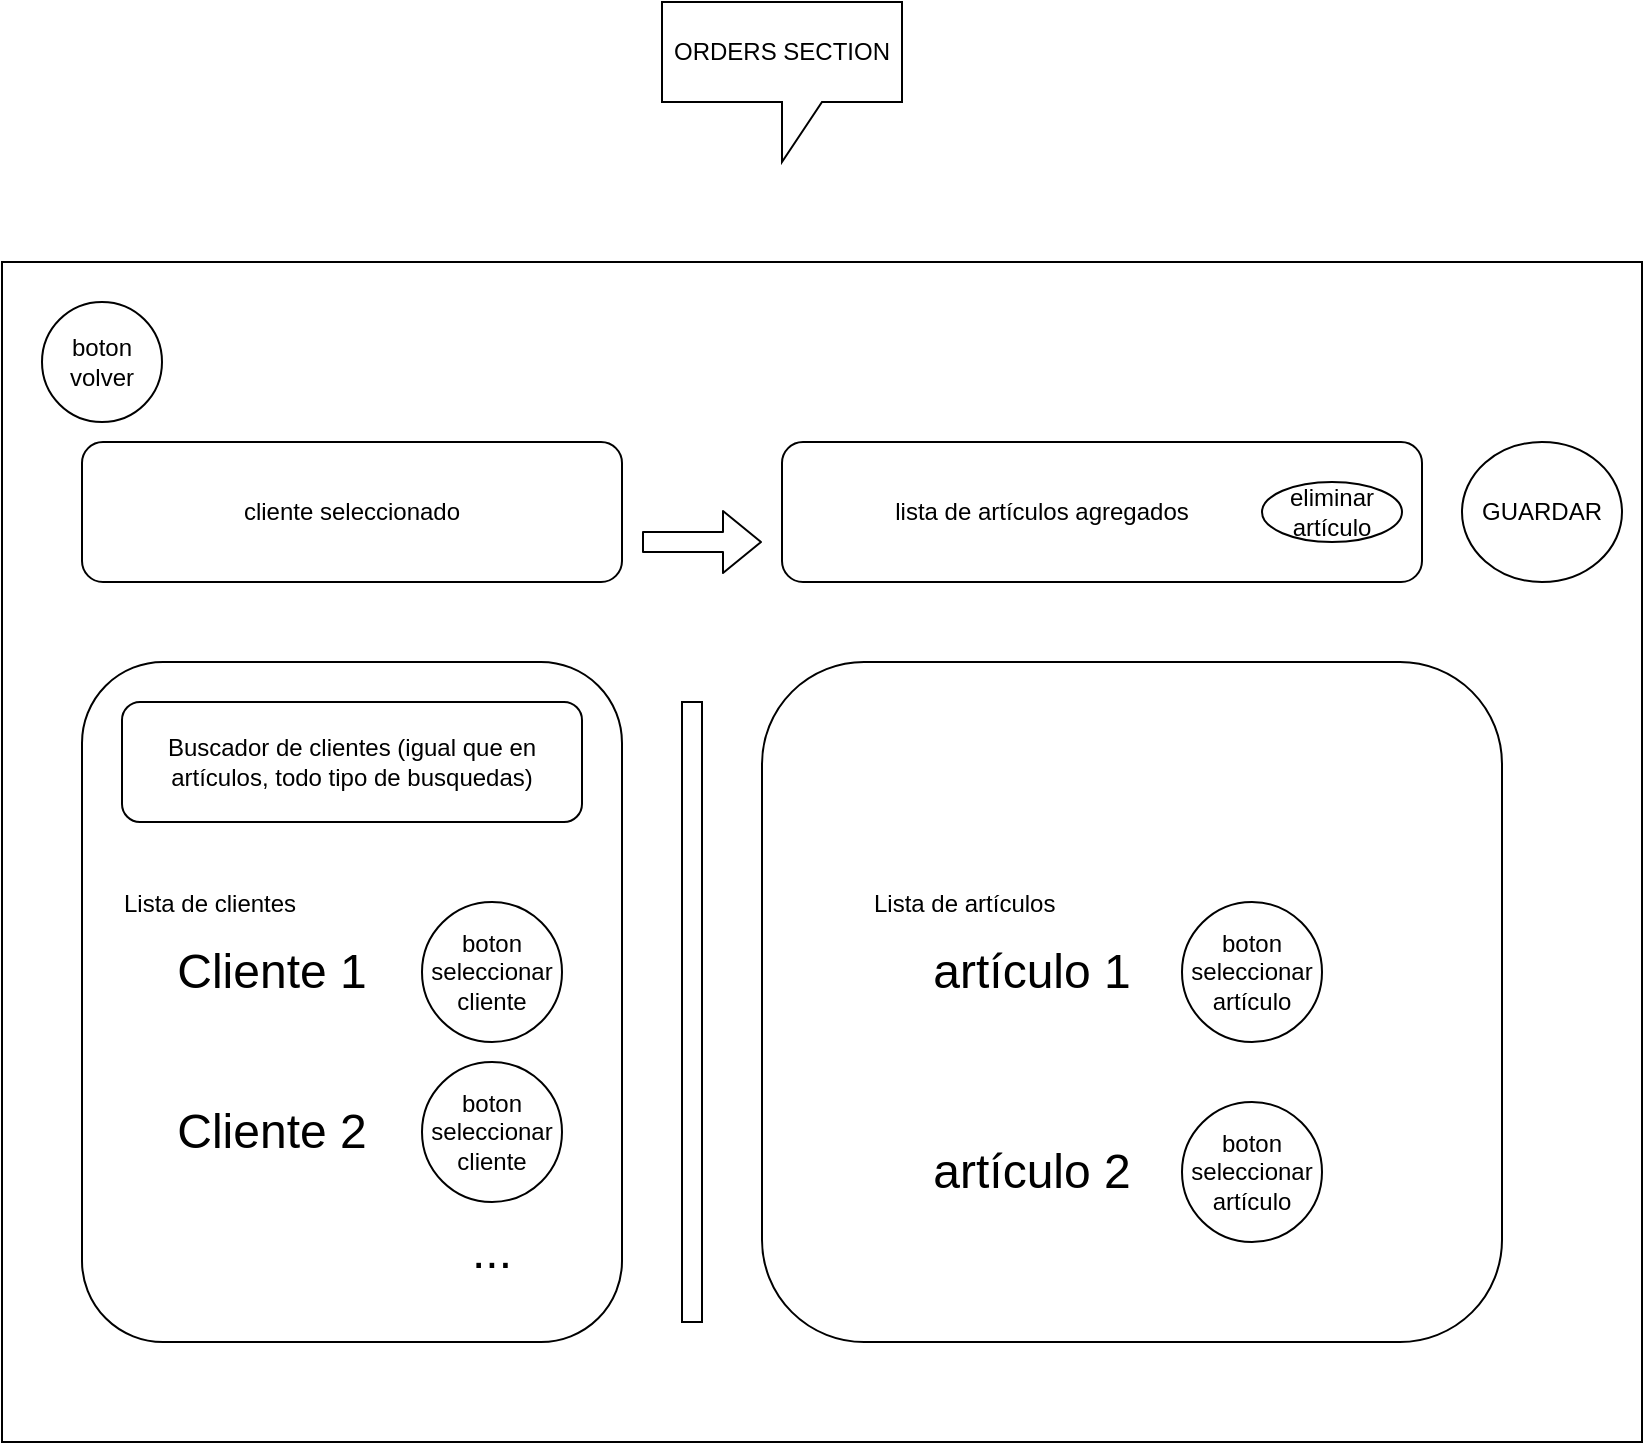<mxfile>
    <diagram id="RDMqX9K0g_AgAB4HzoS6" name="Página-1">
        <mxGraphModel dx="1570" dy="2051" grid="1" gridSize="10" guides="1" tooltips="1" connect="1" arrows="1" fold="1" page="1" pageScale="1" pageWidth="827" pageHeight="1169" math="0" shadow="0">
            <root>
                <mxCell id="0"/>
                <mxCell id="1" parent="0"/>
                <mxCell id="2" value="" style="rounded=0;whiteSpace=wrap;html=1;" parent="1" vertex="1">
                    <mxGeometry x="30" y="40" width="820" height="590" as="geometry"/>
                </mxCell>
                <mxCell id="3" value="cliente seleccionado" style="rounded=1;whiteSpace=wrap;html=1;" parent="1" vertex="1">
                    <mxGeometry x="70" y="130" width="270" height="70" as="geometry"/>
                </mxCell>
                <mxCell id="6" value="" style="rounded=0;whiteSpace=wrap;html=1;" parent="1" vertex="1">
                    <mxGeometry x="370" y="260" width="10" height="310" as="geometry"/>
                </mxCell>
                <mxCell id="7" value="" style="rounded=1;whiteSpace=wrap;html=1;" parent="1" vertex="1">
                    <mxGeometry x="410" y="240" width="370" height="340" as="geometry"/>
                </mxCell>
                <mxCell id="8" value="" style="rounded=1;whiteSpace=wrap;html=1;" parent="1" vertex="1">
                    <mxGeometry x="420" y="130" width="320" height="70" as="geometry"/>
                </mxCell>
                <mxCell id="9" value="" style="rounded=1;whiteSpace=wrap;html=1;" parent="1" vertex="1">
                    <mxGeometry x="70" y="240" width="270" height="340" as="geometry"/>
                </mxCell>
                <mxCell id="10" value="Buscador de clientes (igual que en artículos, todo tipo de busquedas)" style="rounded=1;whiteSpace=wrap;html=1;" parent="1" vertex="1">
                    <mxGeometry x="90" y="260" width="230" height="60" as="geometry"/>
                </mxCell>
                <mxCell id="12" value="boton&lt;br&gt;seleccionar cliente" style="ellipse;whiteSpace=wrap;html=1;aspect=fixed;" parent="1" vertex="1">
                    <mxGeometry x="240" y="360" width="70" height="70" as="geometry"/>
                </mxCell>
                <mxCell id="13" value="" style="shape=flexArrow;endArrow=classic;html=1;" parent="1" edge="1">
                    <mxGeometry width="50" height="50" relative="1" as="geometry">
                        <mxPoint x="350" y="180" as="sourcePoint"/>
                        <mxPoint x="410" y="180" as="targetPoint"/>
                    </mxGeometry>
                </mxCell>
                <mxCell id="14" value="boton volver" style="ellipse;whiteSpace=wrap;html=1;" parent="1" vertex="1">
                    <mxGeometry x="50" y="60" width="60" height="60" as="geometry"/>
                </mxCell>
                <mxCell id="15" value="ORDERS SECTION" style="shape=callout;whiteSpace=wrap;html=1;perimeter=calloutPerimeter;" parent="1" vertex="1">
                    <mxGeometry x="360" y="-90" width="120" height="80" as="geometry"/>
                </mxCell>
                <mxCell id="16" value="boton&lt;br&gt;seleccionar cliente" style="ellipse;whiteSpace=wrap;html=1;aspect=fixed;" parent="1" vertex="1">
                    <mxGeometry x="240" y="440" width="70" height="70" as="geometry"/>
                </mxCell>
                <mxCell id="18" value="&lt;font style=&quot;font-size: 24px;&quot;&gt;...&lt;/font&gt;" style="text;html=1;strokeColor=none;fillColor=none;align=center;verticalAlign=middle;whiteSpace=wrap;rounded=0;" parent="1" vertex="1">
                    <mxGeometry x="245" y="520" width="60" height="30" as="geometry"/>
                </mxCell>
                <mxCell id="19" value="Cliente 1" style="text;html=1;strokeColor=none;fillColor=none;align=center;verticalAlign=middle;whiteSpace=wrap;rounded=0;fontSize=24;" parent="1" vertex="1">
                    <mxGeometry x="110" y="380" width="110" height="30" as="geometry"/>
                </mxCell>
                <mxCell id="20" value="Cliente 2" style="text;html=1;strokeColor=none;fillColor=none;align=center;verticalAlign=middle;whiteSpace=wrap;rounded=0;fontSize=24;" parent="1" vertex="1">
                    <mxGeometry x="110" y="460" width="110" height="30" as="geometry"/>
                </mxCell>
                <mxCell id="21" value="&lt;font style=&quot;font-size: 12px;&quot;&gt;Lista de clientes&lt;/font&gt;" style="text;strokeColor=none;fillColor=none;align=left;verticalAlign=middle;spacingLeft=4;spacingRight=4;overflow=hidden;points=[[0,0.5],[1,0.5]];portConstraint=eastwest;rotatable=0;whiteSpace=wrap;html=1;fontSize=24;" parent="1" vertex="1">
                    <mxGeometry x="85" y="340" width="155" height="30" as="geometry"/>
                </mxCell>
                <mxCell id="22" value="eliminar artículo" style="ellipse;whiteSpace=wrap;html=1;fontSize=12;" parent="1" vertex="1">
                    <mxGeometry x="660" y="150" width="70" height="30" as="geometry"/>
                </mxCell>
                <mxCell id="24" value="&lt;font style=&quot;font-size: 12px;&quot;&gt;Lista de artículos&lt;/font&gt;" style="text;strokeColor=none;fillColor=none;align=left;verticalAlign=middle;spacingLeft=4;spacingRight=4;overflow=hidden;points=[[0,0.5],[1,0.5]];portConstraint=eastwest;rotatable=0;whiteSpace=wrap;html=1;fontSize=24;" parent="1" vertex="1">
                    <mxGeometry x="460" y="340" width="155" height="30" as="geometry"/>
                </mxCell>
                <mxCell id="25" value="boton&lt;br&gt;seleccionar artículo" style="ellipse;whiteSpace=wrap;html=1;aspect=fixed;" parent="1" vertex="1">
                    <mxGeometry x="620" y="360" width="70" height="70" as="geometry"/>
                </mxCell>
                <mxCell id="26" value="artículo 1" style="text;html=1;strokeColor=none;fillColor=none;align=center;verticalAlign=middle;whiteSpace=wrap;rounded=0;fontSize=24;" parent="1" vertex="1">
                    <mxGeometry x="490" y="380" width="110" height="30" as="geometry"/>
                </mxCell>
                <mxCell id="29" value="boton&lt;br&gt;seleccionar artículo" style="ellipse;whiteSpace=wrap;html=1;aspect=fixed;" parent="1" vertex="1">
                    <mxGeometry x="620" y="460" width="70" height="70" as="geometry"/>
                </mxCell>
                <mxCell id="30" value="artículo 2" style="text;html=1;strokeColor=none;fillColor=none;align=center;verticalAlign=middle;whiteSpace=wrap;rounded=0;fontSize=24;" parent="1" vertex="1">
                    <mxGeometry x="490" y="480" width="110" height="30" as="geometry"/>
                </mxCell>
                <mxCell id="31" value="lista de artículos agregados" style="text;html=1;strokeColor=none;fillColor=none;align=center;verticalAlign=middle;whiteSpace=wrap;rounded=0;fontSize=12;" parent="1" vertex="1">
                    <mxGeometry x="460" y="150" width="180" height="30" as="geometry"/>
                </mxCell>
                <mxCell id="32" value="GUARDAR" style="ellipse;whiteSpace=wrap;html=1;fontSize=12;" parent="1" vertex="1">
                    <mxGeometry x="760" y="130" width="80" height="70" as="geometry"/>
                </mxCell>
            </root>
        </mxGraphModel>
    </diagram>
</mxfile>